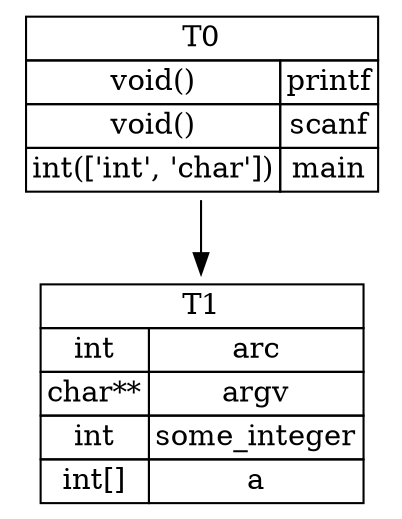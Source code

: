 digraph G {
	0 [
 shape=plaintext 
label=< <table border='0' cellborder='1' cellspacing='0'
>	<tr><td colspan="2"> T0 </td></tr>
	<tr>	<td>void()</td>
	<td>printf</td>
	</tr>
	<tr>	<td>void()</td>
	<td>scanf</td>
	</tr>
	<tr>	<td>int(['int', 'char'])</td>
	<td>main</td>
	</tr>
	</table>  >];
	0 -> 1;
	1 [
 shape=plaintext 
label=< <table border='0' cellborder='1' cellspacing='0'
>	<tr><td colspan="2"> T1 </td></tr>
	<tr>	<td>int</td>
	<td>arc</td>
	</tr>
	<tr>	<td>char**</td>
	<td>argv</td>
	</tr>
	<tr>	<td>int</td>
	<td>some_integer</td>
	</tr>
	<tr>	<td>int[]</td>
	<td>a</td>
	</tr>
	</table>  >];
}
